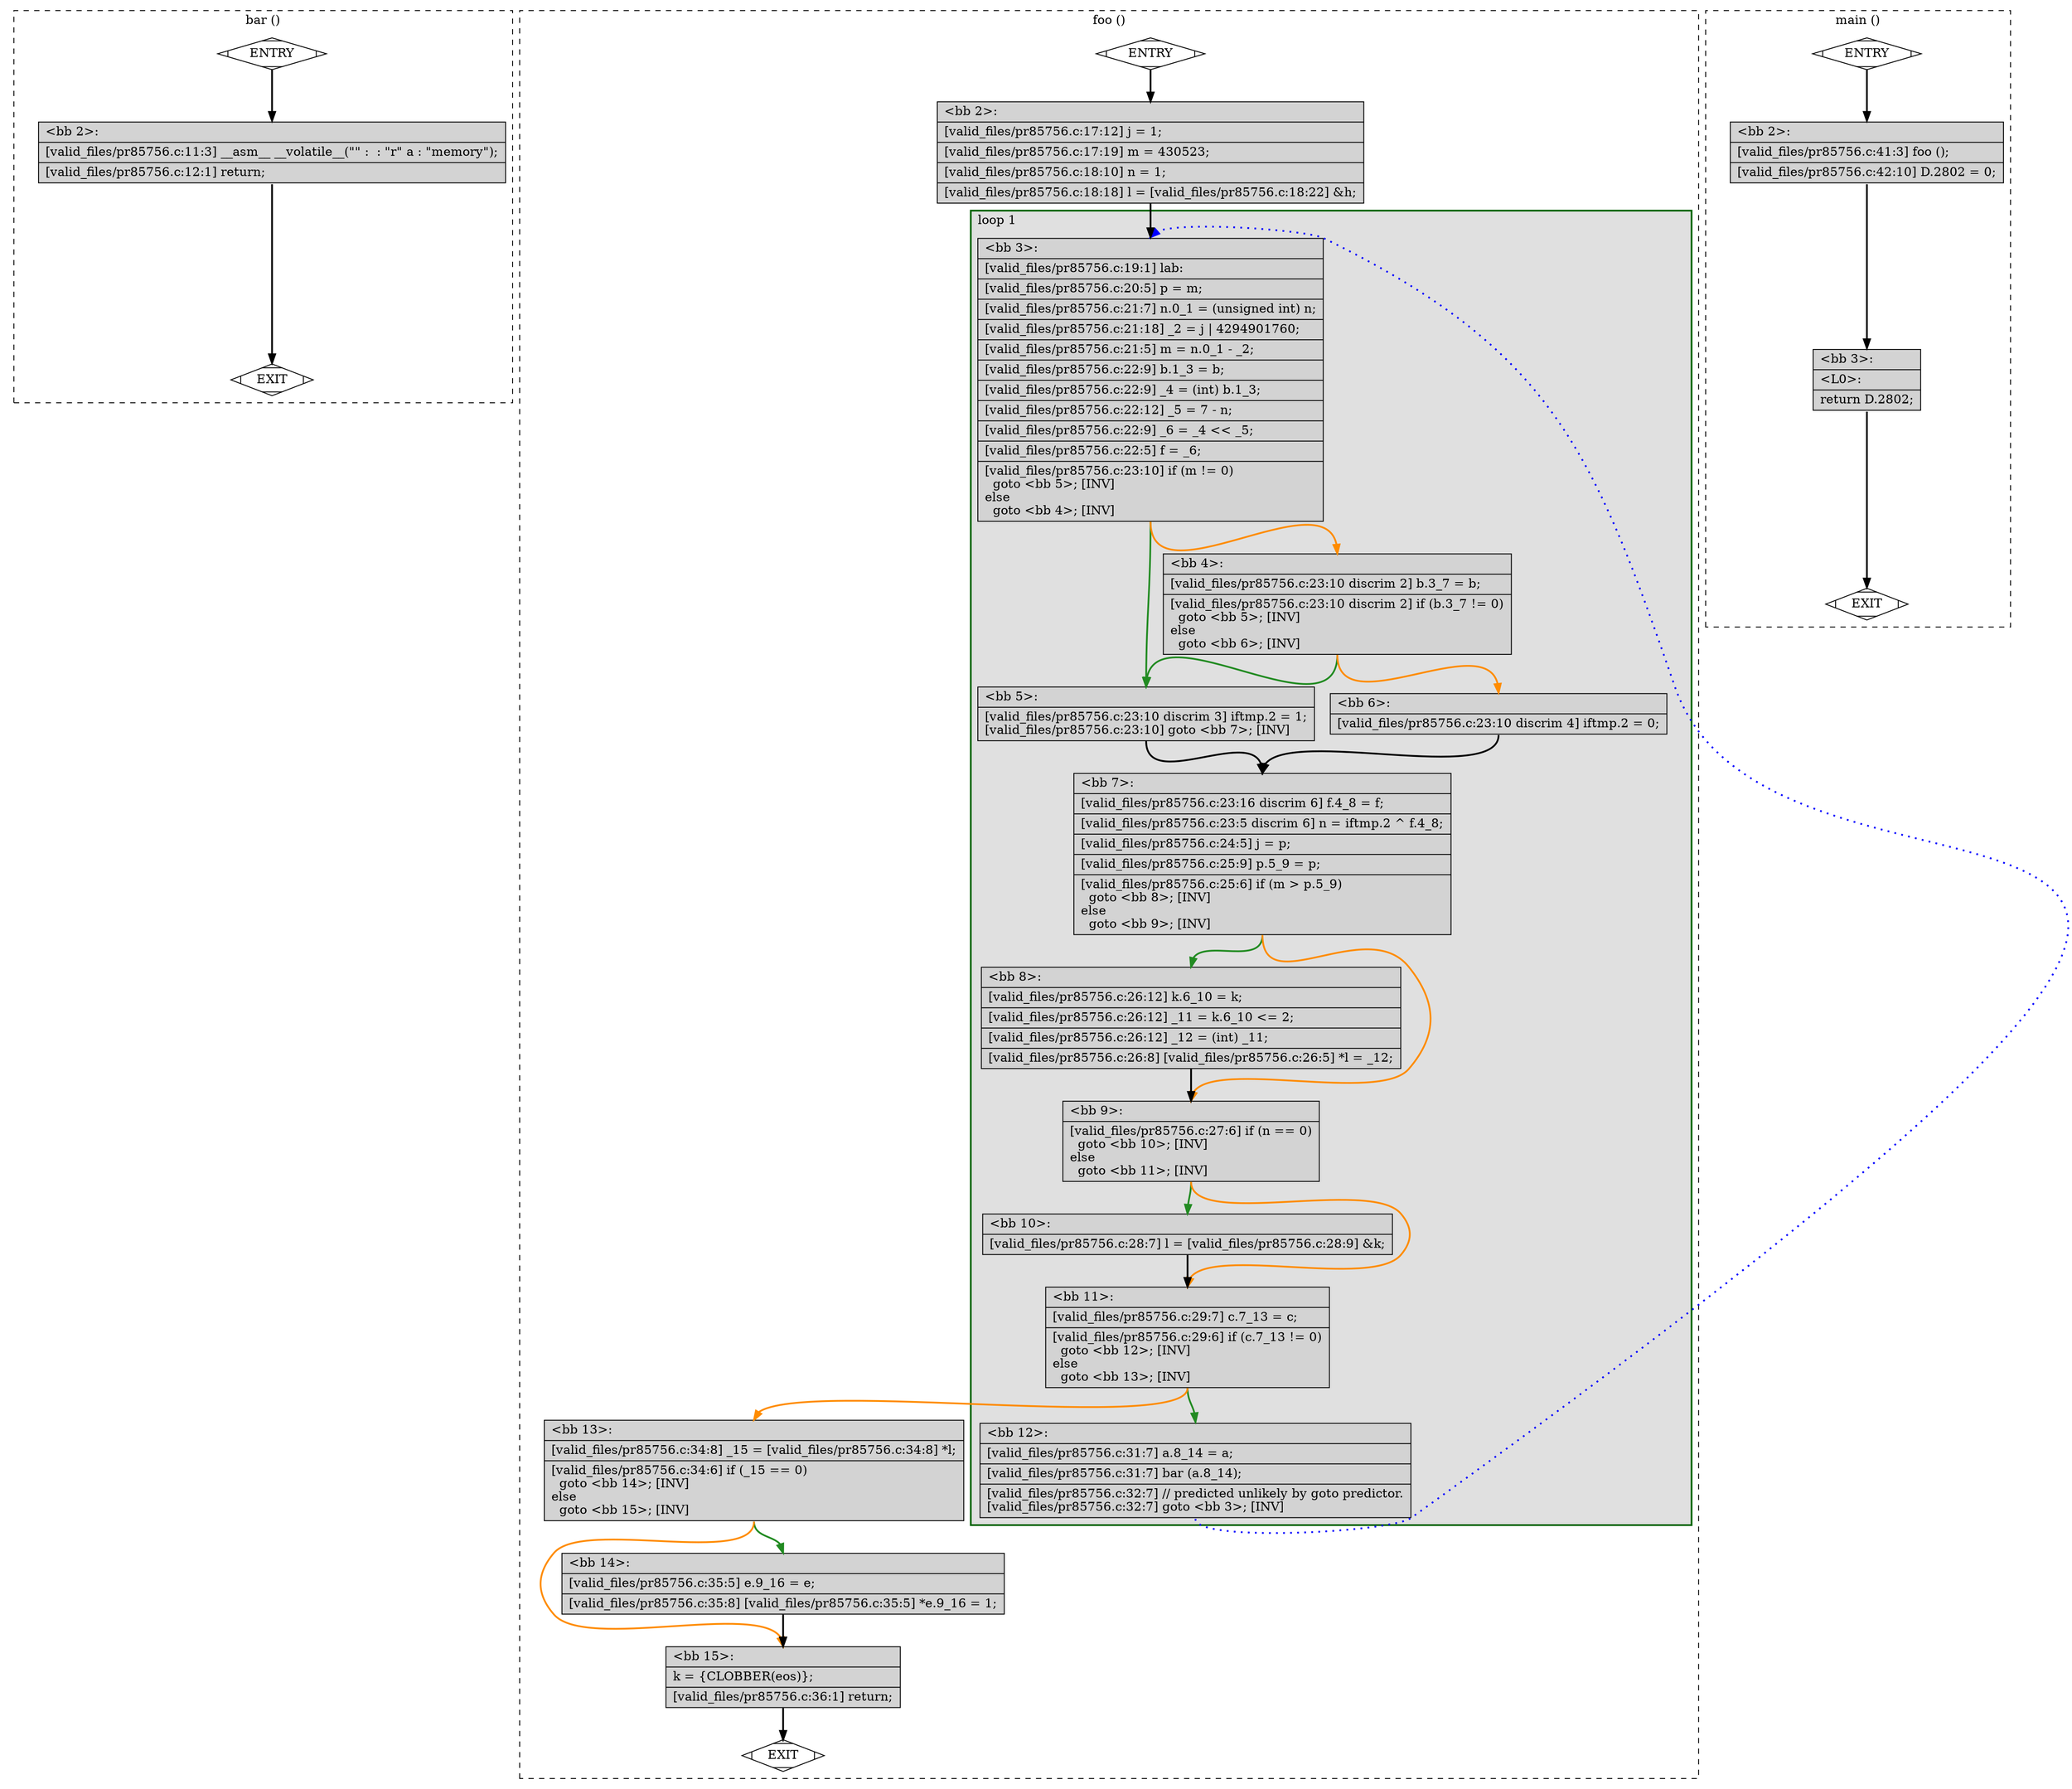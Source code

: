 digraph "a-pr85756.c.015t.cfg" {
overlap=false;
subgraph "cluster_bar" {
	style="dashed";
	color="black";
	label="bar ()";
	fn_0_basic_block_0 [shape=Mdiamond,style=filled,fillcolor=white,label="ENTRY"];

	fn_0_basic_block_1 [shape=Mdiamond,style=filled,fillcolor=white,label="EXIT"];

	fn_0_basic_block_2 [shape=record,style=filled,fillcolor=lightgrey,label="{\<bb\ 2\>:\l\
|[valid_files/pr85756.c:11:3]\ __asm__\ __volatile__(\"\"\ :\ \ :\ \"r\"\ a\ :\ \"memory\");\l\
|[valid_files/pr85756.c:12:1]\ return;\l\
}"];

	fn_0_basic_block_0:s -> fn_0_basic_block_2:n [style="solid,bold",color=black,weight=100,constraint=true];
	fn_0_basic_block_2:s -> fn_0_basic_block_1:n [style="solid,bold",color=black,weight=10,constraint=true];
	fn_0_basic_block_0:s -> fn_0_basic_block_1:n [style="invis",constraint=true];
}
subgraph "cluster_foo" {
	style="dashed";
	color="black";
	label="foo ()";
	subgraph cluster_1_1 {
	style="filled";
	color="darkgreen";
	fillcolor="grey88";
	label="loop 1";
	labeljust=l;
	penwidth=2;
	fn_1_basic_block_3 [shape=record,style=filled,fillcolor=lightgrey,label="{\<bb\ 3\>:\l\
|[valid_files/pr85756.c:19:1]\ lab:\l\
|[valid_files/pr85756.c:20:5]\ p\ =\ m;\l\
|[valid_files/pr85756.c:21:7]\ n.0_1\ =\ (unsigned\ int)\ n;\l\
|[valid_files/pr85756.c:21:18]\ _2\ =\ j\ \|\ 4294901760;\l\
|[valid_files/pr85756.c:21:5]\ m\ =\ n.0_1\ -\ _2;\l\
|[valid_files/pr85756.c:22:9]\ b.1_3\ =\ b;\l\
|[valid_files/pr85756.c:22:9]\ _4\ =\ (int)\ b.1_3;\l\
|[valid_files/pr85756.c:22:12]\ _5\ =\ 7\ -\ n;\l\
|[valid_files/pr85756.c:22:9]\ _6\ =\ _4\ \<\<\ _5;\l\
|[valid_files/pr85756.c:22:5]\ f\ =\ _6;\l\
|[valid_files/pr85756.c:23:10]\ if\ (m\ !=\ 0)\l\
\ \ goto\ \<bb\ 5\>;\ [INV]\l\
else\l\
\ \ goto\ \<bb\ 4\>;\ [INV]\l\
}"];

	fn_1_basic_block_5 [shape=record,style=filled,fillcolor=lightgrey,label="{\<bb\ 5\>:\l\
|[valid_files/pr85756.c:23:10\ discrim\ 3]\ iftmp.2\ =\ 1;\l\
[valid_files/pr85756.c:23:10]\ goto\ \<bb\ 7\>;\ [INV]\l\
}"];

	fn_1_basic_block_4 [shape=record,style=filled,fillcolor=lightgrey,label="{\<bb\ 4\>:\l\
|[valid_files/pr85756.c:23:10\ discrim\ 2]\ b.3_7\ =\ b;\l\
|[valid_files/pr85756.c:23:10\ discrim\ 2]\ if\ (b.3_7\ !=\ 0)\l\
\ \ goto\ \<bb\ 5\>;\ [INV]\l\
else\l\
\ \ goto\ \<bb\ 6\>;\ [INV]\l\
}"];

	fn_1_basic_block_7 [shape=record,style=filled,fillcolor=lightgrey,label="{\<bb\ 7\>:\l\
|[valid_files/pr85756.c:23:16\ discrim\ 6]\ f.4_8\ =\ f;\l\
|[valid_files/pr85756.c:23:5\ discrim\ 6]\ n\ =\ iftmp.2\ ^\ f.4_8;\l\
|[valid_files/pr85756.c:24:5]\ j\ =\ p;\l\
|[valid_files/pr85756.c:25:9]\ p.5_9\ =\ p;\l\
|[valid_files/pr85756.c:25:6]\ if\ (m\ \>\ p.5_9)\l\
\ \ goto\ \<bb\ 8\>;\ [INV]\l\
else\l\
\ \ goto\ \<bb\ 9\>;\ [INV]\l\
}"];

	fn_1_basic_block_6 [shape=record,style=filled,fillcolor=lightgrey,label="{\<bb\ 6\>:\l\
|[valid_files/pr85756.c:23:10\ discrim\ 4]\ iftmp.2\ =\ 0;\l\
}"];

	fn_1_basic_block_8 [shape=record,style=filled,fillcolor=lightgrey,label="{\<bb\ 8\>:\l\
|[valid_files/pr85756.c:26:12]\ k.6_10\ =\ k;\l\
|[valid_files/pr85756.c:26:12]\ _11\ =\ k.6_10\ \<=\ 2;\l\
|[valid_files/pr85756.c:26:12]\ _12\ =\ (int)\ _11;\l\
|[valid_files/pr85756.c:26:8]\ [valid_files/pr85756.c:26:5]\ *l\ =\ _12;\l\
}"];

	fn_1_basic_block_9 [shape=record,style=filled,fillcolor=lightgrey,label="{\<bb\ 9\>:\l\
|[valid_files/pr85756.c:27:6]\ if\ (n\ ==\ 0)\l\
\ \ goto\ \<bb\ 10\>;\ [INV]\l\
else\l\
\ \ goto\ \<bb\ 11\>;\ [INV]\l\
}"];

	fn_1_basic_block_10 [shape=record,style=filled,fillcolor=lightgrey,label="{\<bb\ 10\>:\l\
|[valid_files/pr85756.c:28:7]\ l\ =\ [valid_files/pr85756.c:28:9]\ &k;\l\
}"];

	fn_1_basic_block_11 [shape=record,style=filled,fillcolor=lightgrey,label="{\<bb\ 11\>:\l\
|[valid_files/pr85756.c:29:7]\ c.7_13\ =\ c;\l\
|[valid_files/pr85756.c:29:6]\ if\ (c.7_13\ !=\ 0)\l\
\ \ goto\ \<bb\ 12\>;\ [INV]\l\
else\l\
\ \ goto\ \<bb\ 13\>;\ [INV]\l\
}"];

	fn_1_basic_block_12 [shape=record,style=filled,fillcolor=lightgrey,label="{\<bb\ 12\>:\l\
|[valid_files/pr85756.c:31:7]\ a.8_14\ =\ a;\l\
|[valid_files/pr85756.c:31:7]\ bar\ (a.8_14);\l\
|[valid_files/pr85756.c:32:7]\ //\ predicted\ unlikely\ by\ goto\ predictor.\l\
[valid_files/pr85756.c:32:7]\ goto\ \<bb\ 3\>;\ [INV]\l\
}"];

	}
	fn_1_basic_block_0 [shape=Mdiamond,style=filled,fillcolor=white,label="ENTRY"];

	fn_1_basic_block_1 [shape=Mdiamond,style=filled,fillcolor=white,label="EXIT"];

	fn_1_basic_block_2 [shape=record,style=filled,fillcolor=lightgrey,label="{\<bb\ 2\>:\l\
|[valid_files/pr85756.c:17:12]\ j\ =\ 1;\l\
|[valid_files/pr85756.c:17:19]\ m\ =\ 430523;\l\
|[valid_files/pr85756.c:18:10]\ n\ =\ 1;\l\
|[valid_files/pr85756.c:18:18]\ l\ =\ [valid_files/pr85756.c:18:22]\ &h;\l\
}"];

	fn_1_basic_block_13 [shape=record,style=filled,fillcolor=lightgrey,label="{\<bb\ 13\>:\l\
|[valid_files/pr85756.c:34:8]\ _15\ =\ [valid_files/pr85756.c:34:8]\ *l;\l\
|[valid_files/pr85756.c:34:6]\ if\ (_15\ ==\ 0)\l\
\ \ goto\ \<bb\ 14\>;\ [INV]\l\
else\l\
\ \ goto\ \<bb\ 15\>;\ [INV]\l\
}"];

	fn_1_basic_block_14 [shape=record,style=filled,fillcolor=lightgrey,label="{\<bb\ 14\>:\l\
|[valid_files/pr85756.c:35:5]\ e.9_16\ =\ e;\l\
|[valid_files/pr85756.c:35:8]\ [valid_files/pr85756.c:35:5]\ *e.9_16\ =\ 1;\l\
}"];

	fn_1_basic_block_15 [shape=record,style=filled,fillcolor=lightgrey,label="{\<bb\ 15\>:\l\
|k\ =\ \{CLOBBER(eos)\};\l\
|[valid_files/pr85756.c:36:1]\ return;\l\
}"];

	fn_1_basic_block_0:s -> fn_1_basic_block_2:n [style="solid,bold",color=black,weight=100,constraint=true];
	fn_1_basic_block_2:s -> fn_1_basic_block_3:n [style="solid,bold",color=black,weight=100,constraint=true];
	fn_1_basic_block_3:s -> fn_1_basic_block_5:n [style="solid,bold",color=forestgreen,weight=10,constraint=true];
	fn_1_basic_block_3:s -> fn_1_basic_block_4:n [style="solid,bold",color=darkorange,weight=10,constraint=true];
	fn_1_basic_block_4:s -> fn_1_basic_block_5:n [style="solid,bold",color=forestgreen,weight=10,constraint=true];
	fn_1_basic_block_4:s -> fn_1_basic_block_6:n [style="solid,bold",color=darkorange,weight=10,constraint=true];
	fn_1_basic_block_5:s -> fn_1_basic_block_7:n [style="solid,bold",color=black,weight=100,constraint=true];
	fn_1_basic_block_6:s -> fn_1_basic_block_7:n [style="solid,bold",color=black,weight=100,constraint=true];
	fn_1_basic_block_7:s -> fn_1_basic_block_8:n [style="solid,bold",color=forestgreen,weight=10,constraint=true];
	fn_1_basic_block_7:s -> fn_1_basic_block_9:n [style="solid,bold",color=darkorange,weight=10,constraint=true];
	fn_1_basic_block_8:s -> fn_1_basic_block_9:n [style="solid,bold",color=black,weight=100,constraint=true];
	fn_1_basic_block_9:s -> fn_1_basic_block_10:n [style="solid,bold",color=forestgreen,weight=10,constraint=true];
	fn_1_basic_block_9:s -> fn_1_basic_block_11:n [style="solid,bold",color=darkorange,weight=10,constraint=true];
	fn_1_basic_block_10:s -> fn_1_basic_block_11:n [style="solid,bold",color=black,weight=100,constraint=true];
	fn_1_basic_block_11:s -> fn_1_basic_block_12:n [style="solid,bold",color=forestgreen,weight=10,constraint=true];
	fn_1_basic_block_11:s -> fn_1_basic_block_13:n [style="solid,bold",color=darkorange,weight=10,constraint=true];
	fn_1_basic_block_12:s -> fn_1_basic_block_3:n [style="dotted,bold",color=blue,weight=10,constraint=false];
	fn_1_basic_block_13:s -> fn_1_basic_block_14:n [style="solid,bold",color=forestgreen,weight=10,constraint=true];
	fn_1_basic_block_13:s -> fn_1_basic_block_15:n [style="solid,bold",color=darkorange,weight=10,constraint=true];
	fn_1_basic_block_14:s -> fn_1_basic_block_15:n [style="solid,bold",color=black,weight=100,constraint=true];
	fn_1_basic_block_15:s -> fn_1_basic_block_1:n [style="solid,bold",color=black,weight=10,constraint=true];
	fn_1_basic_block_0:s -> fn_1_basic_block_1:n [style="invis",constraint=true];
}
subgraph "cluster_main" {
	style="dashed";
	color="black";
	label="main ()";
	fn_2_basic_block_0 [shape=Mdiamond,style=filled,fillcolor=white,label="ENTRY"];

	fn_2_basic_block_1 [shape=Mdiamond,style=filled,fillcolor=white,label="EXIT"];

	fn_2_basic_block_2 [shape=record,style=filled,fillcolor=lightgrey,label="{\<bb\ 2\>:\l\
|[valid_files/pr85756.c:41:3]\ foo\ ();\l\
|[valid_files/pr85756.c:42:10]\ D.2802\ =\ 0;\l\
}"];

	fn_2_basic_block_3 [shape=record,style=filled,fillcolor=lightgrey,label="{\<bb\ 3\>:\l\
|\<L0\>:\l\
|return\ D.2802;\l\
}"];

	fn_2_basic_block_0:s -> fn_2_basic_block_2:n [style="solid,bold",color=black,weight=100,constraint=true];
	fn_2_basic_block_2:s -> fn_2_basic_block_3:n [style="solid,bold",color=black,weight=100,constraint=true];
	fn_2_basic_block_3:s -> fn_2_basic_block_1:n [style="solid,bold",color=black,weight=10,constraint=true];
	fn_2_basic_block_0:s -> fn_2_basic_block_1:n [style="invis",constraint=true];
}
}
